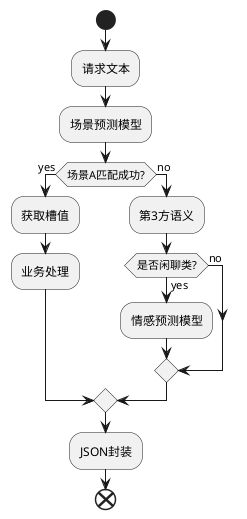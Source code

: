 @startuml NLP_2.x_FlowDiagram
start
:请求文本;
:场景预测模型;
if (场景A匹配成功?) then (yes)
  :获取槽值;
  :业务处理;
else (no)
  :第3方语义;
  if (是否闲聊类?) then (yes)
    :情感预测模型;
  else (no)
  endif
endif
:JSON封装;
end
@enduml

